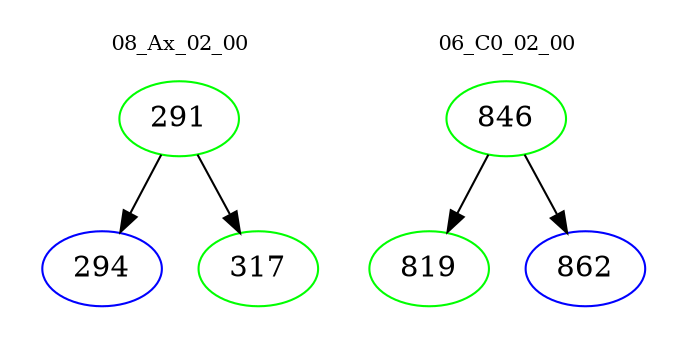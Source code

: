 digraph{
subgraph cluster_0 {
color = white
label = "08_Ax_02_00";
fontsize=10;
T0_291 [label="291", color="green"]
T0_291 -> T0_294 [color="black"]
T0_294 [label="294", color="blue"]
T0_291 -> T0_317 [color="black"]
T0_317 [label="317", color="green"]
}
subgraph cluster_1 {
color = white
label = "06_C0_02_00";
fontsize=10;
T1_846 [label="846", color="green"]
T1_846 -> T1_819 [color="black"]
T1_819 [label="819", color="green"]
T1_846 -> T1_862 [color="black"]
T1_862 [label="862", color="blue"]
}
}
